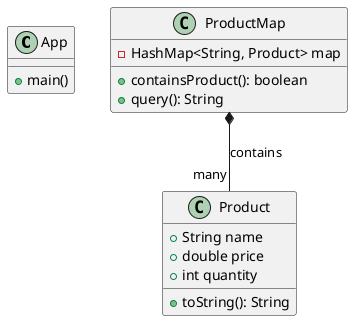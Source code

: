 @startuml

class App {
  +main()
}

class ProductMap {
  -HashMap<String, Product> map
  +containsProduct(): boolean
  +query(): String
}

class Product {
  +String name
  +double price
  +int quantity
  +toString(): String
}

ProductMap *-- "many" Product : contains

@enduml